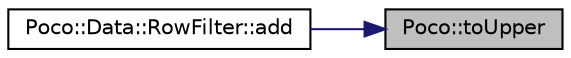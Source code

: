 digraph "Poco::toUpper"
{
 // LATEX_PDF_SIZE
  edge [fontname="Helvetica",fontsize="10",labelfontname="Helvetica",labelfontsize="10"];
  node [fontname="Helvetica",fontsize="10",shape=record];
  rankdir="RL";
  Node1 [label="Poco::toUpper",height=0.2,width=0.4,color="black", fillcolor="grey75", style="filled", fontcolor="black",tooltip="Returns a copy of str containing all upper-case characters."];
  Node1 -> Node2 [dir="back",color="midnightblue",fontsize="10",style="solid"];
  Node2 [label="Poco::Data::RowFilter::add",height=0.2,width=0.4,color="black", fillcolor="white", style="filled",URL="$classPoco_1_1Data_1_1RowFilter.html#a7efc830d4de69219b9a043e463901054",tooltip="Removes filter from this filter."];
}
